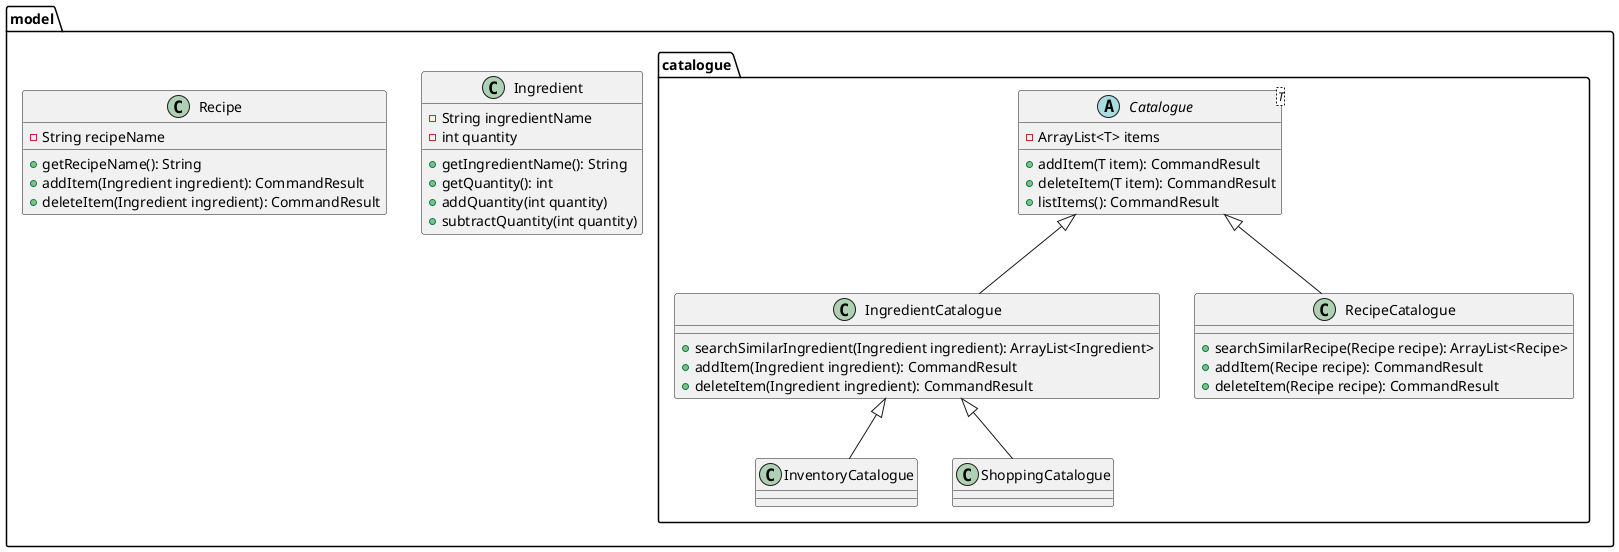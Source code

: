 @startuml
package "model" {
    class Ingredient {
        -String ingredientName
        -int quantity
        +getIngredientName(): String
        +getQuantity(): int
        +addQuantity(int quantity)
        +subtractQuantity(int quantity)
    }

    class Recipe {
        -String recipeName
        +getRecipeName(): String
        +addItem(Ingredient ingredient): CommandResult
        +deleteItem(Ingredient ingredient): CommandResult
    }

    package "catalogue" {
        abstract class Catalogue<T> {
            -ArrayList<T> items
            +addItem(T item): CommandResult
            +deleteItem(T item): CommandResult
            +listItems(): CommandResult
        }

        class IngredientCatalogue extends Catalogue<Ingredient> {
            +searchSimilarIngredient(Ingredient ingredient): ArrayList<Ingredient>
            +addItem(Ingredient ingredient): CommandResult
            +deleteItem(Ingredient ingredient): CommandResult
        }

        class InventoryCatalogue extends IngredientCatalogue
        class ShoppingCatalogue extends IngredientCatalogue
        class RecipeCatalogue extends Catalogue<Recipe> {
            +searchSimilarRecipe(Recipe recipe): ArrayList<Recipe>
            +addItem(Recipe recipe): CommandResult
            +deleteItem(Recipe recipe): CommandResult
        }
    }
}
@enduml
